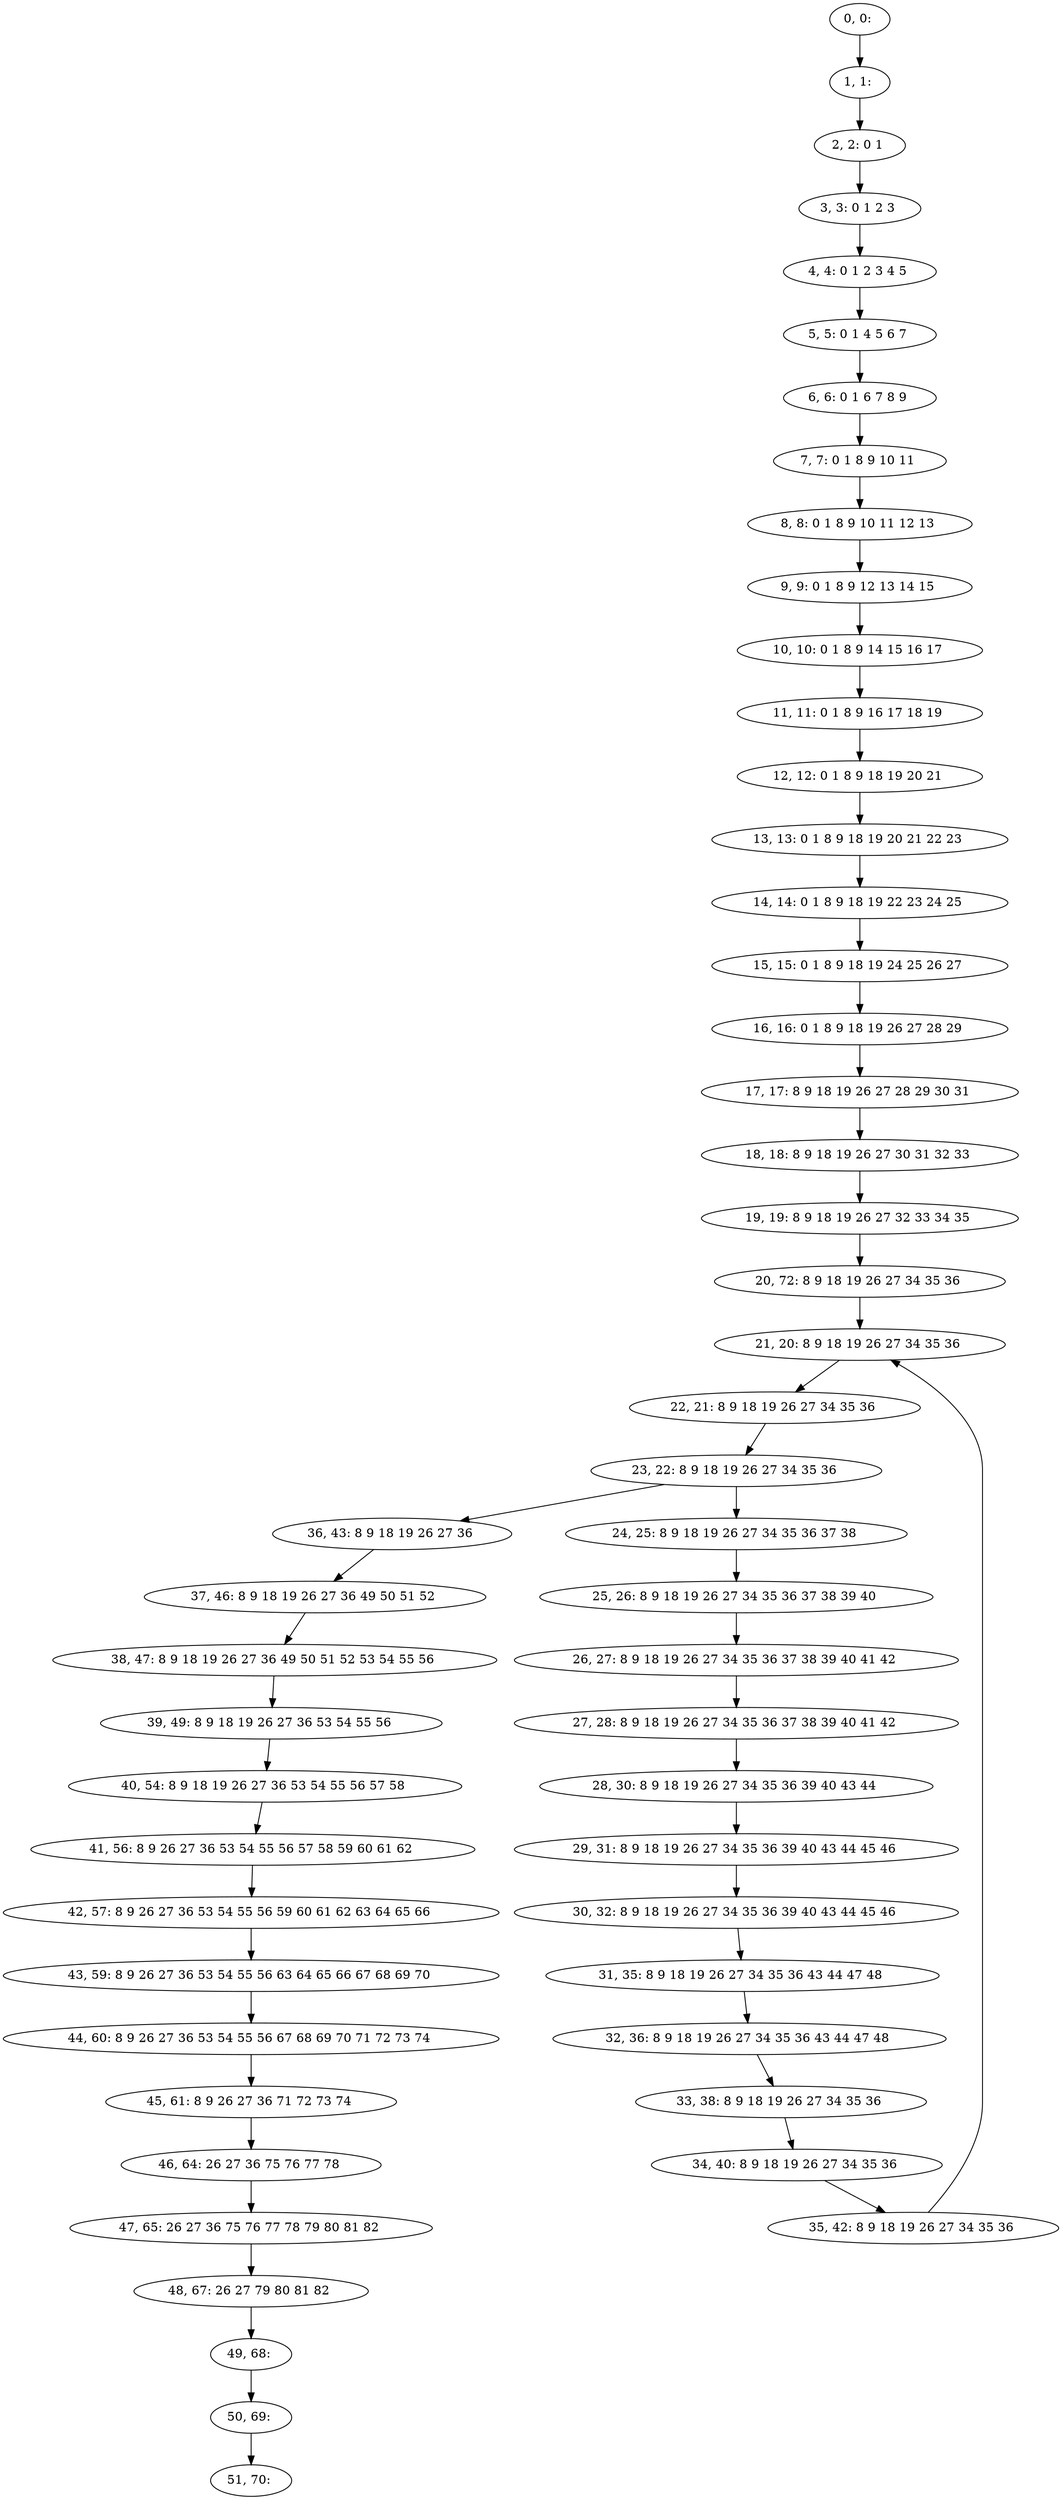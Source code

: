 digraph G {
0[label="0, 0: "];
1[label="1, 1: "];
2[label="2, 2: 0 1 "];
3[label="3, 3: 0 1 2 3 "];
4[label="4, 4: 0 1 2 3 4 5 "];
5[label="5, 5: 0 1 4 5 6 7 "];
6[label="6, 6: 0 1 6 7 8 9 "];
7[label="7, 7: 0 1 8 9 10 11 "];
8[label="8, 8: 0 1 8 9 10 11 12 13 "];
9[label="9, 9: 0 1 8 9 12 13 14 15 "];
10[label="10, 10: 0 1 8 9 14 15 16 17 "];
11[label="11, 11: 0 1 8 9 16 17 18 19 "];
12[label="12, 12: 0 1 8 9 18 19 20 21 "];
13[label="13, 13: 0 1 8 9 18 19 20 21 22 23 "];
14[label="14, 14: 0 1 8 9 18 19 22 23 24 25 "];
15[label="15, 15: 0 1 8 9 18 19 24 25 26 27 "];
16[label="16, 16: 0 1 8 9 18 19 26 27 28 29 "];
17[label="17, 17: 8 9 18 19 26 27 28 29 30 31 "];
18[label="18, 18: 8 9 18 19 26 27 30 31 32 33 "];
19[label="19, 19: 8 9 18 19 26 27 32 33 34 35 "];
20[label="20, 72: 8 9 18 19 26 27 34 35 36 "];
21[label="21, 20: 8 9 18 19 26 27 34 35 36 "];
22[label="22, 21: 8 9 18 19 26 27 34 35 36 "];
23[label="23, 22: 8 9 18 19 26 27 34 35 36 "];
24[label="24, 25: 8 9 18 19 26 27 34 35 36 37 38 "];
25[label="25, 26: 8 9 18 19 26 27 34 35 36 37 38 39 40 "];
26[label="26, 27: 8 9 18 19 26 27 34 35 36 37 38 39 40 41 42 "];
27[label="27, 28: 8 9 18 19 26 27 34 35 36 37 38 39 40 41 42 "];
28[label="28, 30: 8 9 18 19 26 27 34 35 36 39 40 43 44 "];
29[label="29, 31: 8 9 18 19 26 27 34 35 36 39 40 43 44 45 46 "];
30[label="30, 32: 8 9 18 19 26 27 34 35 36 39 40 43 44 45 46 "];
31[label="31, 35: 8 9 18 19 26 27 34 35 36 43 44 47 48 "];
32[label="32, 36: 8 9 18 19 26 27 34 35 36 43 44 47 48 "];
33[label="33, 38: 8 9 18 19 26 27 34 35 36 "];
34[label="34, 40: 8 9 18 19 26 27 34 35 36 "];
35[label="35, 42: 8 9 18 19 26 27 34 35 36 "];
36[label="36, 43: 8 9 18 19 26 27 36 "];
37[label="37, 46: 8 9 18 19 26 27 36 49 50 51 52 "];
38[label="38, 47: 8 9 18 19 26 27 36 49 50 51 52 53 54 55 56 "];
39[label="39, 49: 8 9 18 19 26 27 36 53 54 55 56 "];
40[label="40, 54: 8 9 18 19 26 27 36 53 54 55 56 57 58 "];
41[label="41, 56: 8 9 26 27 36 53 54 55 56 57 58 59 60 61 62 "];
42[label="42, 57: 8 9 26 27 36 53 54 55 56 59 60 61 62 63 64 65 66 "];
43[label="43, 59: 8 9 26 27 36 53 54 55 56 63 64 65 66 67 68 69 70 "];
44[label="44, 60: 8 9 26 27 36 53 54 55 56 67 68 69 70 71 72 73 74 "];
45[label="45, 61: 8 9 26 27 36 71 72 73 74 "];
46[label="46, 64: 26 27 36 75 76 77 78 "];
47[label="47, 65: 26 27 36 75 76 77 78 79 80 81 82 "];
48[label="48, 67: 26 27 79 80 81 82 "];
49[label="49, 68: "];
50[label="50, 69: "];
51[label="51, 70: "];
0->1 ;
1->2 ;
2->3 ;
3->4 ;
4->5 ;
5->6 ;
6->7 ;
7->8 ;
8->9 ;
9->10 ;
10->11 ;
11->12 ;
12->13 ;
13->14 ;
14->15 ;
15->16 ;
16->17 ;
17->18 ;
18->19 ;
19->20 ;
20->21 ;
21->22 ;
22->23 ;
23->24 ;
23->36 ;
24->25 ;
25->26 ;
26->27 ;
27->28 ;
28->29 ;
29->30 ;
30->31 ;
31->32 ;
32->33 ;
33->34 ;
34->35 ;
35->21 ;
36->37 ;
37->38 ;
38->39 ;
39->40 ;
40->41 ;
41->42 ;
42->43 ;
43->44 ;
44->45 ;
45->46 ;
46->47 ;
47->48 ;
48->49 ;
49->50 ;
50->51 ;
}
